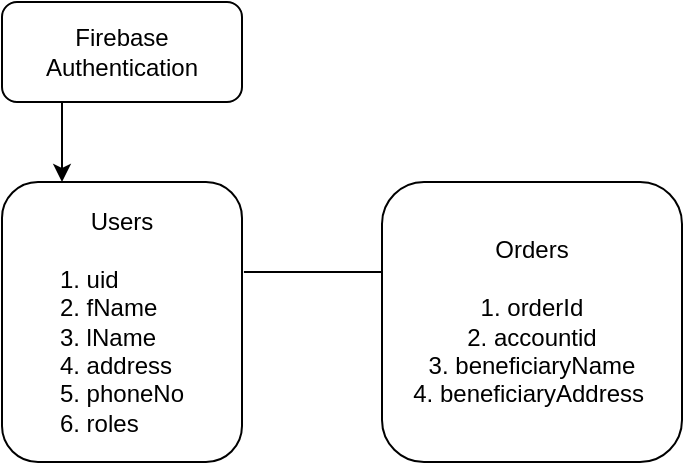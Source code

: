 <mxfile>
    <diagram id="sF0pi-q5rbbZ2zmGXogJ" name="Page-1">
        <mxGraphModel dx="1087" dy="564" grid="1" gridSize="10" guides="1" tooltips="1" connect="1" arrows="1" fold="1" page="1" pageScale="1" pageWidth="850" pageHeight="1100" math="0" shadow="0">
            <root>
                <mxCell id="0"/>
                <mxCell id="1" parent="0"/>
                <mxCell id="5" style="edgeStyle=none;html=1;exitX=0.25;exitY=1;exitDx=0;exitDy=0;" edge="1" parent="1" source="2">
                    <mxGeometry relative="1" as="geometry">
                        <mxPoint x="100" y="140" as="targetPoint"/>
                    </mxGeometry>
                </mxCell>
                <mxCell id="2" value="Firebase&lt;br&gt;Authentication" style="rounded=1;whiteSpace=wrap;html=1;" vertex="1" parent="1">
                    <mxGeometry x="70" y="50" width="120" height="50" as="geometry"/>
                </mxCell>
                <mxCell id="6" value="Users&lt;br&gt;&lt;br&gt;&lt;div style=&quot;text-align: left;&quot;&gt;&lt;span style=&quot;background-color: initial;&quot;&gt;1. uid&lt;/span&gt;&lt;/div&gt;&lt;div style=&quot;text-align: left;&quot;&gt;&lt;span style=&quot;background-color: initial;&quot;&gt;2. fName&lt;/span&gt;&lt;/div&gt;&lt;div style=&quot;text-align: left;&quot;&gt;&lt;span style=&quot;background-color: initial;&quot;&gt;3. lName&lt;/span&gt;&lt;/div&gt;&lt;div style=&quot;text-align: left;&quot;&gt;&lt;span style=&quot;background-color: initial;&quot;&gt;4. address&lt;/span&gt;&lt;/div&gt;&lt;div style=&quot;text-align: left;&quot;&gt;&lt;span style=&quot;background-color: initial;&quot;&gt;5. phoneNo&lt;/span&gt;&lt;/div&gt;&lt;div style=&quot;text-align: left;&quot;&gt;&lt;span style=&quot;background-color: initial;&quot;&gt;6. roles&lt;/span&gt;&lt;/div&gt;" style="rounded=1;whiteSpace=wrap;html=1;align=center;" vertex="1" parent="1">
                    <mxGeometry x="70" y="140" width="120" height="140" as="geometry"/>
                </mxCell>
                <mxCell id="9" value="" style="endArrow=none;html=1;exitX=1.008;exitY=0.321;exitDx=0;exitDy=0;exitPerimeter=0;" edge="1" parent="1" source="6">
                    <mxGeometry width="50" height="50" relative="1" as="geometry">
                        <mxPoint x="400" y="260" as="sourcePoint"/>
                        <mxPoint x="260" y="185" as="targetPoint"/>
                    </mxGeometry>
                </mxCell>
                <mxCell id="10" value="Orders&lt;br&gt;&lt;br&gt;1. orderId&lt;br&gt;2. accountid&lt;br&gt;3. beneficiaryName&lt;br&gt;4. beneficiaryAddress&amp;nbsp;" style="rounded=1;whiteSpace=wrap;html=1;" vertex="1" parent="1">
                    <mxGeometry x="260" y="140" width="150" height="140" as="geometry"/>
                </mxCell>
            </root>
        </mxGraphModel>
    </diagram>
</mxfile>